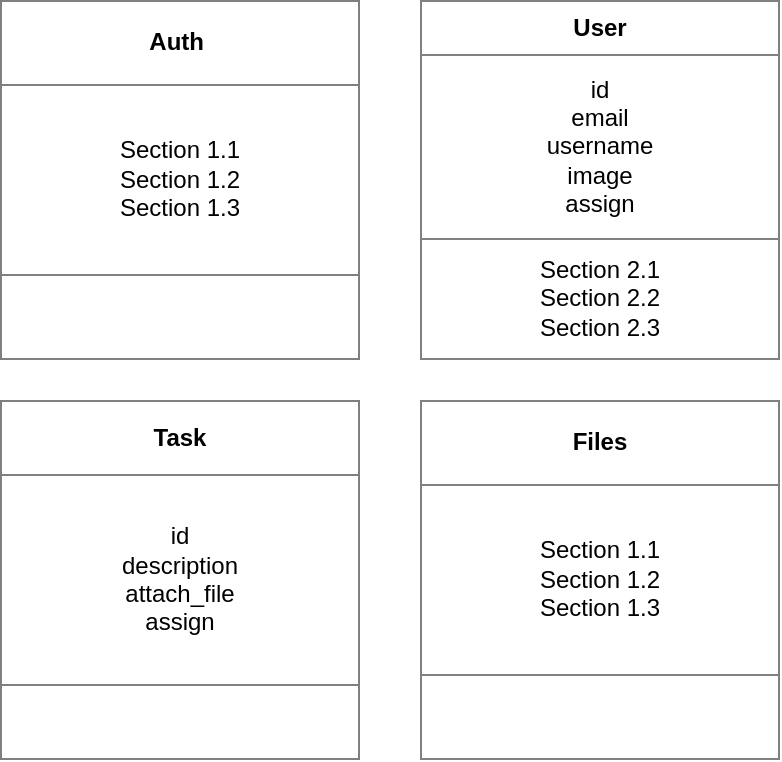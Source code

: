 <mxfile>
    <diagram id="5pKUqCEwTtaUo2aysu49" name="Page-1">
        <mxGraphModel dx="702" dy="563" grid="1" gridSize="10" guides="1" tooltips="1" connect="1" arrows="1" fold="1" page="1" pageScale="1" pageWidth="850" pageHeight="1100" math="0" shadow="0">
            <root>
                <mxCell id="0"/>
                <mxCell id="1" parent="0"/>
                <mxCell id="3" value="&lt;table border=&quot;1&quot; width=&quot;100%&quot; height=&quot;100%&quot; cellpadding=&quot;4&quot; style=&quot;width:100%;height:100%;border-collapse:collapse;&quot;&gt;&lt;tbody&gt;&lt;tr&gt;&lt;th align=&quot;center&quot;&gt;Auth&amp;nbsp;&lt;/th&gt;&lt;/tr&gt;&lt;tr&gt;&lt;td align=&quot;center&quot;&gt;Section 1.1&lt;br&gt;Section 1.2&lt;br&gt;Section 1.3&lt;/td&gt;&lt;/tr&gt;&lt;tr&gt;&lt;td align=&quot;center&quot;&gt;&lt;br&gt;&lt;/td&gt;&lt;/tr&gt;&lt;/tbody&gt;&lt;/table&gt;" style="text;html=1;whiteSpace=wrap;strokeColor=none;fillColor=none;overflow=fill;" vertex="1" parent="1">
                    <mxGeometry x="90" y="90" width="180" height="180" as="geometry"/>
                </mxCell>
                <mxCell id="4" value="&lt;table border=&quot;1&quot; width=&quot;100%&quot; height=&quot;100%&quot; cellpadding=&quot;4&quot; style=&quot;width:100%;height:100%;border-collapse:collapse;&quot;&gt;&lt;tbody&gt;&lt;tr&gt;&lt;th align=&quot;center&quot;&gt;User&lt;/th&gt;&lt;/tr&gt;&lt;tr&gt;&lt;td align=&quot;center&quot;&gt;id&lt;br&gt;email&lt;br&gt;username&lt;br&gt;image&lt;br&gt;assign&lt;/td&gt;&lt;/tr&gt;&lt;tr&gt;&lt;td align=&quot;center&quot;&gt;Section 2.1&lt;br&gt;Section 2.2&lt;br&gt;Section 2.3&lt;/td&gt;&lt;/tr&gt;&lt;/tbody&gt;&lt;/table&gt;" style="text;html=1;whiteSpace=wrap;strokeColor=none;fillColor=none;overflow=fill;" vertex="1" parent="1">
                    <mxGeometry x="300" y="90" width="180" height="180" as="geometry"/>
                </mxCell>
                <mxCell id="5" value="&lt;table border=&quot;1&quot; width=&quot;100%&quot; height=&quot;100%&quot; cellpadding=&quot;4&quot; style=&quot;width:100%;height:100%;border-collapse:collapse;&quot;&gt;&lt;tbody&gt;&lt;tr&gt;&lt;th align=&quot;center&quot;&gt;Task&lt;/th&gt;&lt;/tr&gt;&lt;tr&gt;&lt;td align=&quot;center&quot;&gt;id&lt;br&gt;description&lt;br&gt;attach_file&lt;br&gt;assign&lt;br&gt;&lt;/td&gt;&lt;/tr&gt;&lt;tr&gt;&lt;td align=&quot;center&quot;&gt;&lt;br&gt;&lt;/td&gt;&lt;/tr&gt;&lt;/tbody&gt;&lt;/table&gt;" style="text;html=1;whiteSpace=wrap;strokeColor=none;fillColor=none;overflow=fill;" vertex="1" parent="1">
                    <mxGeometry x="90" y="290" width="180" height="180" as="geometry"/>
                </mxCell>
                <mxCell id="6" value="&lt;table border=&quot;1&quot; width=&quot;100%&quot; height=&quot;100%&quot; cellpadding=&quot;4&quot; style=&quot;width:100%;height:100%;border-collapse:collapse;&quot;&gt;&lt;tbody&gt;&lt;tr&gt;&lt;th align=&quot;center&quot;&gt;Files&lt;/th&gt;&lt;/tr&gt;&lt;tr&gt;&lt;td align=&quot;center&quot;&gt;Section 1.1&lt;br&gt;Section 1.2&lt;br&gt;Section 1.3&lt;/td&gt;&lt;/tr&gt;&lt;tr&gt;&lt;td align=&quot;center&quot;&gt;&lt;br&gt;&lt;/td&gt;&lt;/tr&gt;&lt;/tbody&gt;&lt;/table&gt;" style="text;html=1;whiteSpace=wrap;strokeColor=none;fillColor=none;overflow=fill;" vertex="1" parent="1">
                    <mxGeometry x="300" y="290" width="180" height="180" as="geometry"/>
                </mxCell>
            </root>
        </mxGraphModel>
    </diagram>
</mxfile>